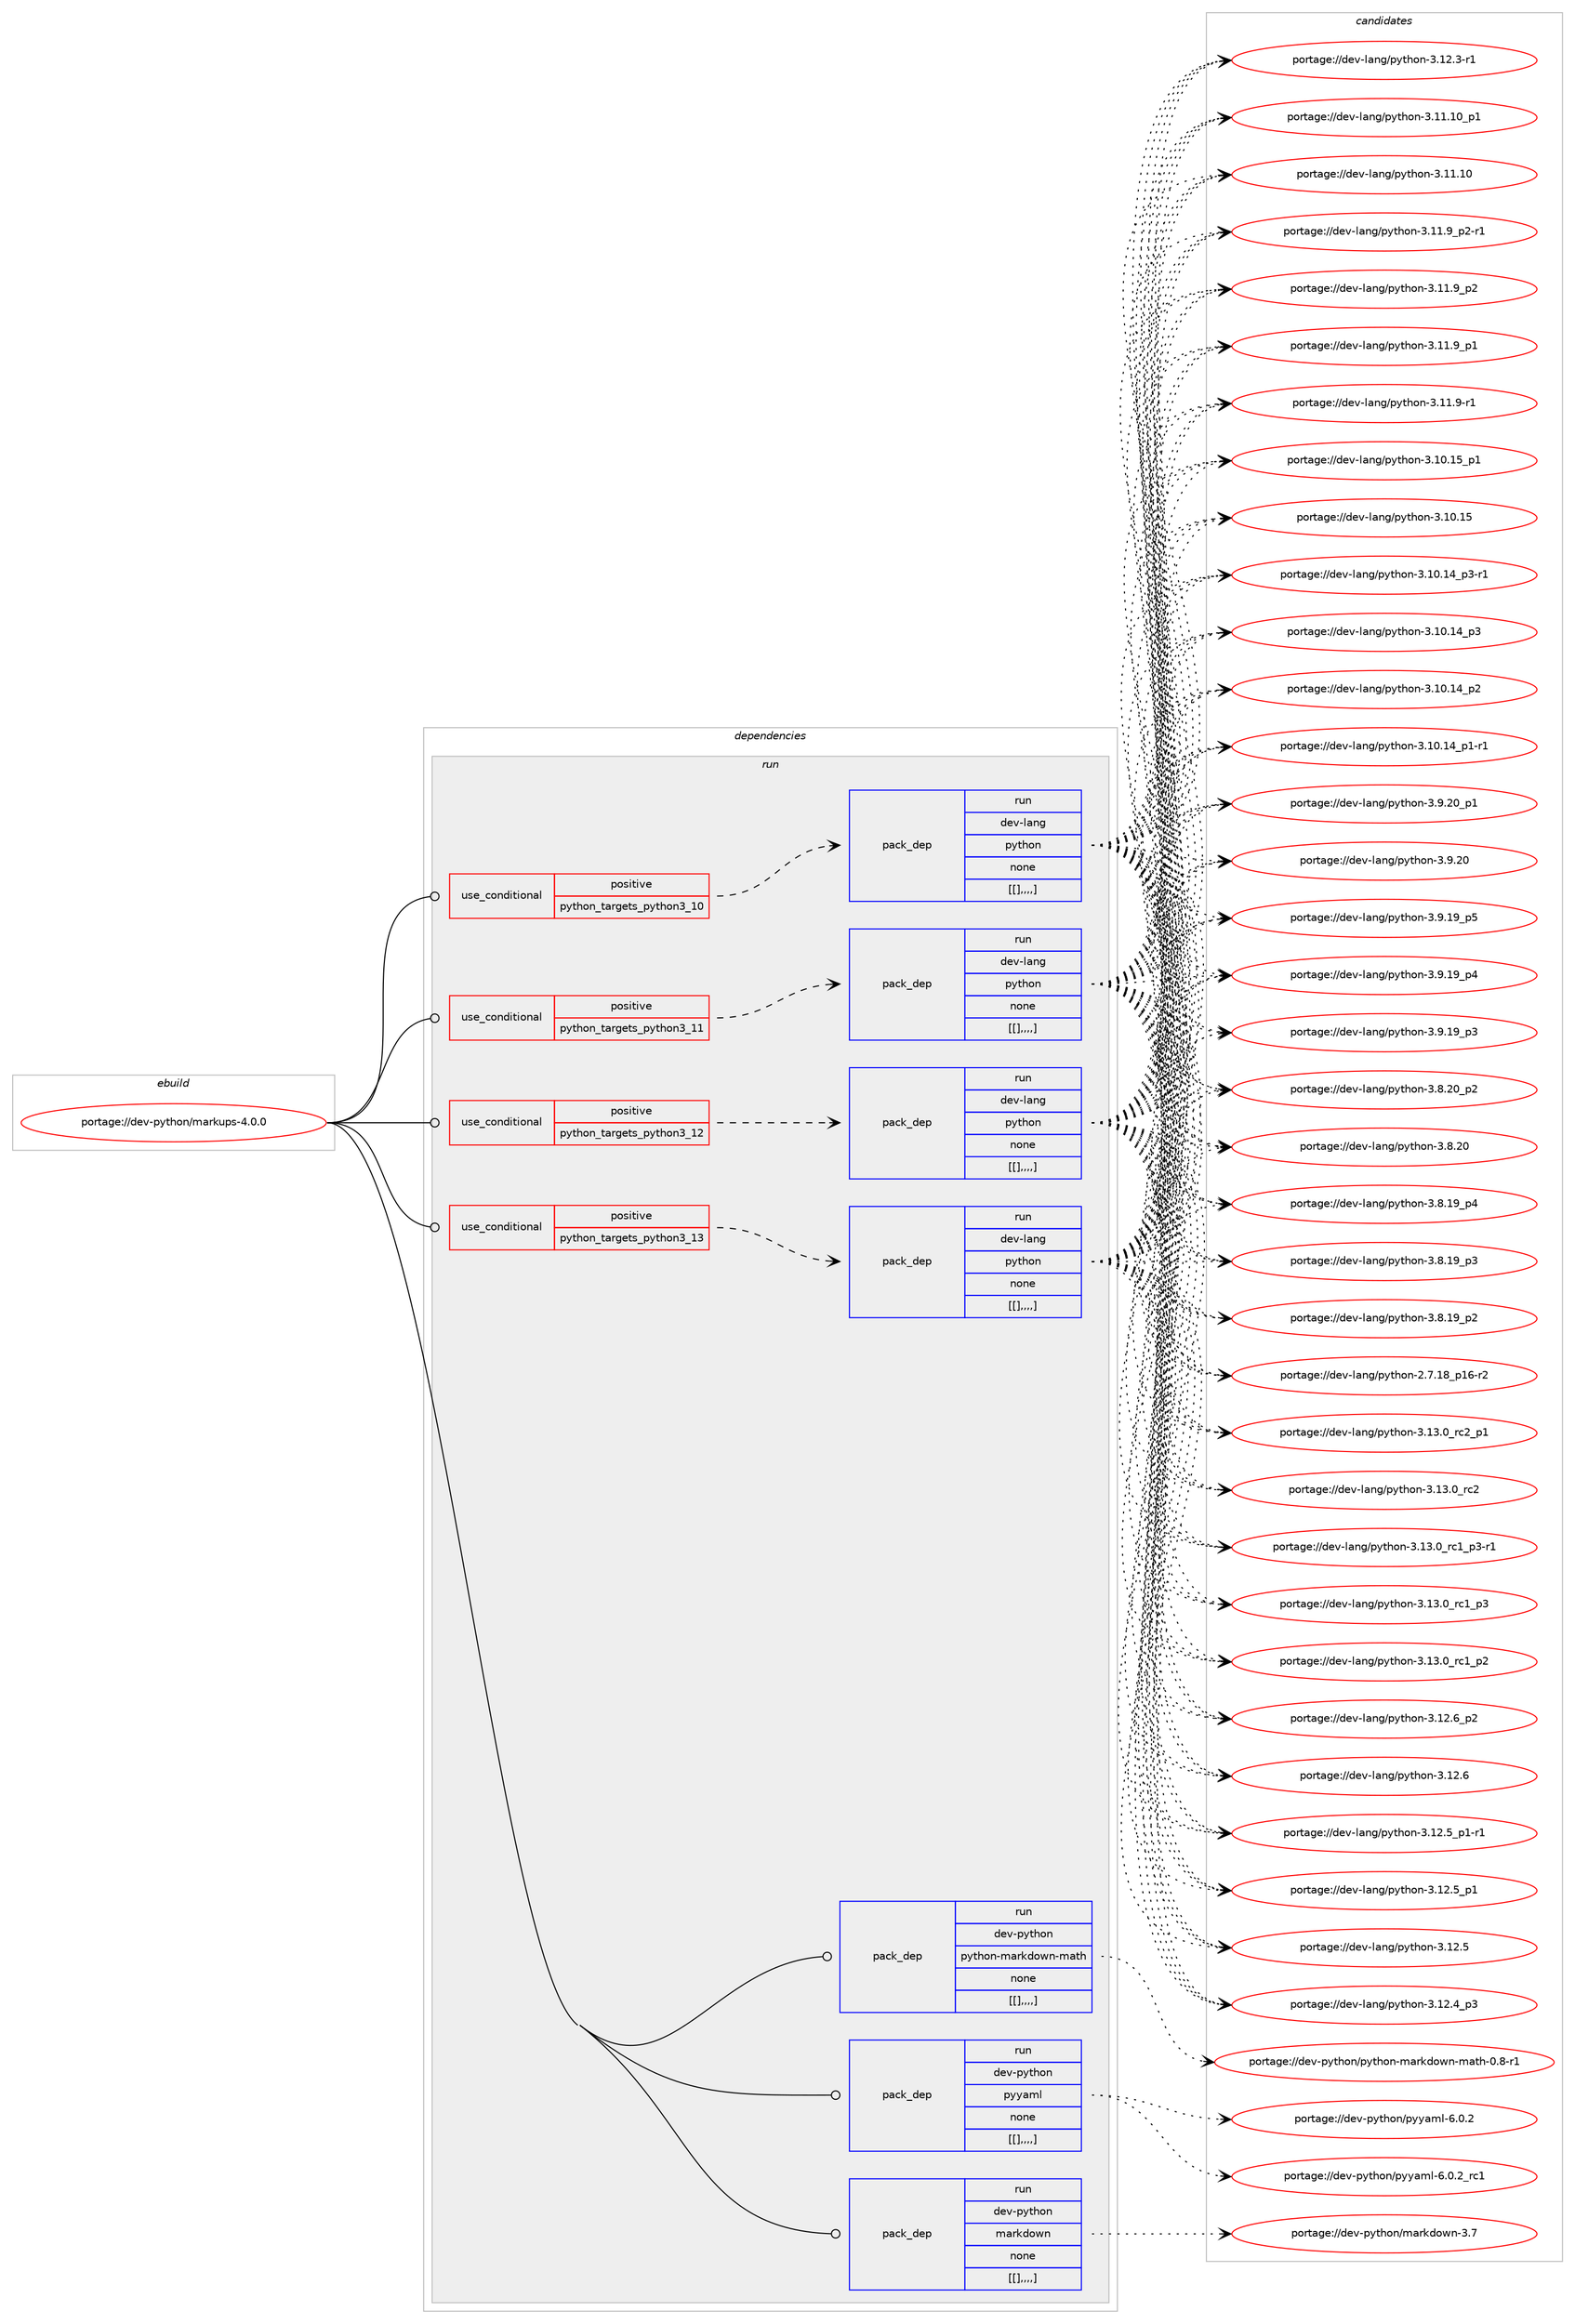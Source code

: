 digraph prolog {

# *************
# Graph options
# *************

newrank=true;
concentrate=true;
compound=true;
graph [rankdir=LR,fontname=Helvetica,fontsize=10,ranksep=1.5];#, ranksep=2.5, nodesep=0.2];
edge  [arrowhead=vee];
node  [fontname=Helvetica,fontsize=10];

# **********
# The ebuild
# **********

subgraph cluster_leftcol {
color=gray;
label=<<i>ebuild</i>>;
id [label="portage://dev-python/markups-4.0.0", color=red, width=4, href="../dev-python/markups-4.0.0.svg"];
}

# ****************
# The dependencies
# ****************

subgraph cluster_midcol {
color=gray;
label=<<i>dependencies</i>>;
subgraph cluster_compile {
fillcolor="#eeeeee";
style=filled;
label=<<i>compile</i>>;
}
subgraph cluster_compileandrun {
fillcolor="#eeeeee";
style=filled;
label=<<i>compile and run</i>>;
}
subgraph cluster_run {
fillcolor="#eeeeee";
style=filled;
label=<<i>run</i>>;
subgraph cond35803 {
dependency152590 [label=<<TABLE BORDER="0" CELLBORDER="1" CELLSPACING="0" CELLPADDING="4"><TR><TD ROWSPAN="3" CELLPADDING="10">use_conditional</TD></TR><TR><TD>positive</TD></TR><TR><TD>python_targets_python3_10</TD></TR></TABLE>>, shape=none, color=red];
subgraph pack115573 {
dependency152591 [label=<<TABLE BORDER="0" CELLBORDER="1" CELLSPACING="0" CELLPADDING="4" WIDTH="220"><TR><TD ROWSPAN="6" CELLPADDING="30">pack_dep</TD></TR><TR><TD WIDTH="110">run</TD></TR><TR><TD>dev-lang</TD></TR><TR><TD>python</TD></TR><TR><TD>none</TD></TR><TR><TD>[[],,,,]</TD></TR></TABLE>>, shape=none, color=blue];
}
dependency152590:e -> dependency152591:w [weight=20,style="dashed",arrowhead="vee"];
}
id:e -> dependency152590:w [weight=20,style="solid",arrowhead="odot"];
subgraph cond35804 {
dependency152592 [label=<<TABLE BORDER="0" CELLBORDER="1" CELLSPACING="0" CELLPADDING="4"><TR><TD ROWSPAN="3" CELLPADDING="10">use_conditional</TD></TR><TR><TD>positive</TD></TR><TR><TD>python_targets_python3_11</TD></TR></TABLE>>, shape=none, color=red];
subgraph pack115574 {
dependency152593 [label=<<TABLE BORDER="0" CELLBORDER="1" CELLSPACING="0" CELLPADDING="4" WIDTH="220"><TR><TD ROWSPAN="6" CELLPADDING="30">pack_dep</TD></TR><TR><TD WIDTH="110">run</TD></TR><TR><TD>dev-lang</TD></TR><TR><TD>python</TD></TR><TR><TD>none</TD></TR><TR><TD>[[],,,,]</TD></TR></TABLE>>, shape=none, color=blue];
}
dependency152592:e -> dependency152593:w [weight=20,style="dashed",arrowhead="vee"];
}
id:e -> dependency152592:w [weight=20,style="solid",arrowhead="odot"];
subgraph cond35805 {
dependency152594 [label=<<TABLE BORDER="0" CELLBORDER="1" CELLSPACING="0" CELLPADDING="4"><TR><TD ROWSPAN="3" CELLPADDING="10">use_conditional</TD></TR><TR><TD>positive</TD></TR><TR><TD>python_targets_python3_12</TD></TR></TABLE>>, shape=none, color=red];
subgraph pack115575 {
dependency152595 [label=<<TABLE BORDER="0" CELLBORDER="1" CELLSPACING="0" CELLPADDING="4" WIDTH="220"><TR><TD ROWSPAN="6" CELLPADDING="30">pack_dep</TD></TR><TR><TD WIDTH="110">run</TD></TR><TR><TD>dev-lang</TD></TR><TR><TD>python</TD></TR><TR><TD>none</TD></TR><TR><TD>[[],,,,]</TD></TR></TABLE>>, shape=none, color=blue];
}
dependency152594:e -> dependency152595:w [weight=20,style="dashed",arrowhead="vee"];
}
id:e -> dependency152594:w [weight=20,style="solid",arrowhead="odot"];
subgraph cond35806 {
dependency152596 [label=<<TABLE BORDER="0" CELLBORDER="1" CELLSPACING="0" CELLPADDING="4"><TR><TD ROWSPAN="3" CELLPADDING="10">use_conditional</TD></TR><TR><TD>positive</TD></TR><TR><TD>python_targets_python3_13</TD></TR></TABLE>>, shape=none, color=red];
subgraph pack115576 {
dependency152597 [label=<<TABLE BORDER="0" CELLBORDER="1" CELLSPACING="0" CELLPADDING="4" WIDTH="220"><TR><TD ROWSPAN="6" CELLPADDING="30">pack_dep</TD></TR><TR><TD WIDTH="110">run</TD></TR><TR><TD>dev-lang</TD></TR><TR><TD>python</TD></TR><TR><TD>none</TD></TR><TR><TD>[[],,,,]</TD></TR></TABLE>>, shape=none, color=blue];
}
dependency152596:e -> dependency152597:w [weight=20,style="dashed",arrowhead="vee"];
}
id:e -> dependency152596:w [weight=20,style="solid",arrowhead="odot"];
subgraph pack115577 {
dependency152598 [label=<<TABLE BORDER="0" CELLBORDER="1" CELLSPACING="0" CELLPADDING="4" WIDTH="220"><TR><TD ROWSPAN="6" CELLPADDING="30">pack_dep</TD></TR><TR><TD WIDTH="110">run</TD></TR><TR><TD>dev-python</TD></TR><TR><TD>markdown</TD></TR><TR><TD>none</TD></TR><TR><TD>[[],,,,]</TD></TR></TABLE>>, shape=none, color=blue];
}
id:e -> dependency152598:w [weight=20,style="solid",arrowhead="odot"];
subgraph pack115578 {
dependency152599 [label=<<TABLE BORDER="0" CELLBORDER="1" CELLSPACING="0" CELLPADDING="4" WIDTH="220"><TR><TD ROWSPAN="6" CELLPADDING="30">pack_dep</TD></TR><TR><TD WIDTH="110">run</TD></TR><TR><TD>dev-python</TD></TR><TR><TD>python-markdown-math</TD></TR><TR><TD>none</TD></TR><TR><TD>[[],,,,]</TD></TR></TABLE>>, shape=none, color=blue];
}
id:e -> dependency152599:w [weight=20,style="solid",arrowhead="odot"];
subgraph pack115579 {
dependency152600 [label=<<TABLE BORDER="0" CELLBORDER="1" CELLSPACING="0" CELLPADDING="4" WIDTH="220"><TR><TD ROWSPAN="6" CELLPADDING="30">pack_dep</TD></TR><TR><TD WIDTH="110">run</TD></TR><TR><TD>dev-python</TD></TR><TR><TD>pyyaml</TD></TR><TR><TD>none</TD></TR><TR><TD>[[],,,,]</TD></TR></TABLE>>, shape=none, color=blue];
}
id:e -> dependency152600:w [weight=20,style="solid",arrowhead="odot"];
}
}

# **************
# The candidates
# **************

subgraph cluster_choices {
rank=same;
color=gray;
label=<<i>candidates</i>>;

subgraph choice115573 {
color=black;
nodesep=1;
choice100101118451089711010347112121116104111110455146495146489511499509511249 [label="portage://dev-lang/python-3.13.0_rc2_p1", color=red, width=4,href="../dev-lang/python-3.13.0_rc2_p1.svg"];
choice10010111845108971101034711212111610411111045514649514648951149950 [label="portage://dev-lang/python-3.13.0_rc2", color=red, width=4,href="../dev-lang/python-3.13.0_rc2.svg"];
choice1001011184510897110103471121211161041111104551464951464895114994995112514511449 [label="portage://dev-lang/python-3.13.0_rc1_p3-r1", color=red, width=4,href="../dev-lang/python-3.13.0_rc1_p3-r1.svg"];
choice100101118451089711010347112121116104111110455146495146489511499499511251 [label="portage://dev-lang/python-3.13.0_rc1_p3", color=red, width=4,href="../dev-lang/python-3.13.0_rc1_p3.svg"];
choice100101118451089711010347112121116104111110455146495146489511499499511250 [label="portage://dev-lang/python-3.13.0_rc1_p2", color=red, width=4,href="../dev-lang/python-3.13.0_rc1_p2.svg"];
choice100101118451089711010347112121116104111110455146495046549511250 [label="portage://dev-lang/python-3.12.6_p2", color=red, width=4,href="../dev-lang/python-3.12.6_p2.svg"];
choice10010111845108971101034711212111610411111045514649504654 [label="portage://dev-lang/python-3.12.6", color=red, width=4,href="../dev-lang/python-3.12.6.svg"];
choice1001011184510897110103471121211161041111104551464950465395112494511449 [label="portage://dev-lang/python-3.12.5_p1-r1", color=red, width=4,href="../dev-lang/python-3.12.5_p1-r1.svg"];
choice100101118451089711010347112121116104111110455146495046539511249 [label="portage://dev-lang/python-3.12.5_p1", color=red, width=4,href="../dev-lang/python-3.12.5_p1.svg"];
choice10010111845108971101034711212111610411111045514649504653 [label="portage://dev-lang/python-3.12.5", color=red, width=4,href="../dev-lang/python-3.12.5.svg"];
choice100101118451089711010347112121116104111110455146495046529511251 [label="portage://dev-lang/python-3.12.4_p3", color=red, width=4,href="../dev-lang/python-3.12.4_p3.svg"];
choice100101118451089711010347112121116104111110455146495046514511449 [label="portage://dev-lang/python-3.12.3-r1", color=red, width=4,href="../dev-lang/python-3.12.3-r1.svg"];
choice10010111845108971101034711212111610411111045514649494649489511249 [label="portage://dev-lang/python-3.11.10_p1", color=red, width=4,href="../dev-lang/python-3.11.10_p1.svg"];
choice1001011184510897110103471121211161041111104551464949464948 [label="portage://dev-lang/python-3.11.10", color=red, width=4,href="../dev-lang/python-3.11.10.svg"];
choice1001011184510897110103471121211161041111104551464949465795112504511449 [label="portage://dev-lang/python-3.11.9_p2-r1", color=red, width=4,href="../dev-lang/python-3.11.9_p2-r1.svg"];
choice100101118451089711010347112121116104111110455146494946579511250 [label="portage://dev-lang/python-3.11.9_p2", color=red, width=4,href="../dev-lang/python-3.11.9_p2.svg"];
choice100101118451089711010347112121116104111110455146494946579511249 [label="portage://dev-lang/python-3.11.9_p1", color=red, width=4,href="../dev-lang/python-3.11.9_p1.svg"];
choice100101118451089711010347112121116104111110455146494946574511449 [label="portage://dev-lang/python-3.11.9-r1", color=red, width=4,href="../dev-lang/python-3.11.9-r1.svg"];
choice10010111845108971101034711212111610411111045514649484649539511249 [label="portage://dev-lang/python-3.10.15_p1", color=red, width=4,href="../dev-lang/python-3.10.15_p1.svg"];
choice1001011184510897110103471121211161041111104551464948464953 [label="portage://dev-lang/python-3.10.15", color=red, width=4,href="../dev-lang/python-3.10.15.svg"];
choice100101118451089711010347112121116104111110455146494846495295112514511449 [label="portage://dev-lang/python-3.10.14_p3-r1", color=red, width=4,href="../dev-lang/python-3.10.14_p3-r1.svg"];
choice10010111845108971101034711212111610411111045514649484649529511251 [label="portage://dev-lang/python-3.10.14_p3", color=red, width=4,href="../dev-lang/python-3.10.14_p3.svg"];
choice10010111845108971101034711212111610411111045514649484649529511250 [label="portage://dev-lang/python-3.10.14_p2", color=red, width=4,href="../dev-lang/python-3.10.14_p2.svg"];
choice100101118451089711010347112121116104111110455146494846495295112494511449 [label="portage://dev-lang/python-3.10.14_p1-r1", color=red, width=4,href="../dev-lang/python-3.10.14_p1-r1.svg"];
choice100101118451089711010347112121116104111110455146574650489511249 [label="portage://dev-lang/python-3.9.20_p1", color=red, width=4,href="../dev-lang/python-3.9.20_p1.svg"];
choice10010111845108971101034711212111610411111045514657465048 [label="portage://dev-lang/python-3.9.20", color=red, width=4,href="../dev-lang/python-3.9.20.svg"];
choice100101118451089711010347112121116104111110455146574649579511253 [label="portage://dev-lang/python-3.9.19_p5", color=red, width=4,href="../dev-lang/python-3.9.19_p5.svg"];
choice100101118451089711010347112121116104111110455146574649579511252 [label="portage://dev-lang/python-3.9.19_p4", color=red, width=4,href="../dev-lang/python-3.9.19_p4.svg"];
choice100101118451089711010347112121116104111110455146574649579511251 [label="portage://dev-lang/python-3.9.19_p3", color=red, width=4,href="../dev-lang/python-3.9.19_p3.svg"];
choice100101118451089711010347112121116104111110455146564650489511250 [label="portage://dev-lang/python-3.8.20_p2", color=red, width=4,href="../dev-lang/python-3.8.20_p2.svg"];
choice10010111845108971101034711212111610411111045514656465048 [label="portage://dev-lang/python-3.8.20", color=red, width=4,href="../dev-lang/python-3.8.20.svg"];
choice100101118451089711010347112121116104111110455146564649579511252 [label="portage://dev-lang/python-3.8.19_p4", color=red, width=4,href="../dev-lang/python-3.8.19_p4.svg"];
choice100101118451089711010347112121116104111110455146564649579511251 [label="portage://dev-lang/python-3.8.19_p3", color=red, width=4,href="../dev-lang/python-3.8.19_p3.svg"];
choice100101118451089711010347112121116104111110455146564649579511250 [label="portage://dev-lang/python-3.8.19_p2", color=red, width=4,href="../dev-lang/python-3.8.19_p2.svg"];
choice100101118451089711010347112121116104111110455046554649569511249544511450 [label="portage://dev-lang/python-2.7.18_p16-r2", color=red, width=4,href="../dev-lang/python-2.7.18_p16-r2.svg"];
dependency152591:e -> choice100101118451089711010347112121116104111110455146495146489511499509511249:w [style=dotted,weight="100"];
dependency152591:e -> choice10010111845108971101034711212111610411111045514649514648951149950:w [style=dotted,weight="100"];
dependency152591:e -> choice1001011184510897110103471121211161041111104551464951464895114994995112514511449:w [style=dotted,weight="100"];
dependency152591:e -> choice100101118451089711010347112121116104111110455146495146489511499499511251:w [style=dotted,weight="100"];
dependency152591:e -> choice100101118451089711010347112121116104111110455146495146489511499499511250:w [style=dotted,weight="100"];
dependency152591:e -> choice100101118451089711010347112121116104111110455146495046549511250:w [style=dotted,weight="100"];
dependency152591:e -> choice10010111845108971101034711212111610411111045514649504654:w [style=dotted,weight="100"];
dependency152591:e -> choice1001011184510897110103471121211161041111104551464950465395112494511449:w [style=dotted,weight="100"];
dependency152591:e -> choice100101118451089711010347112121116104111110455146495046539511249:w [style=dotted,weight="100"];
dependency152591:e -> choice10010111845108971101034711212111610411111045514649504653:w [style=dotted,weight="100"];
dependency152591:e -> choice100101118451089711010347112121116104111110455146495046529511251:w [style=dotted,weight="100"];
dependency152591:e -> choice100101118451089711010347112121116104111110455146495046514511449:w [style=dotted,weight="100"];
dependency152591:e -> choice10010111845108971101034711212111610411111045514649494649489511249:w [style=dotted,weight="100"];
dependency152591:e -> choice1001011184510897110103471121211161041111104551464949464948:w [style=dotted,weight="100"];
dependency152591:e -> choice1001011184510897110103471121211161041111104551464949465795112504511449:w [style=dotted,weight="100"];
dependency152591:e -> choice100101118451089711010347112121116104111110455146494946579511250:w [style=dotted,weight="100"];
dependency152591:e -> choice100101118451089711010347112121116104111110455146494946579511249:w [style=dotted,weight="100"];
dependency152591:e -> choice100101118451089711010347112121116104111110455146494946574511449:w [style=dotted,weight="100"];
dependency152591:e -> choice10010111845108971101034711212111610411111045514649484649539511249:w [style=dotted,weight="100"];
dependency152591:e -> choice1001011184510897110103471121211161041111104551464948464953:w [style=dotted,weight="100"];
dependency152591:e -> choice100101118451089711010347112121116104111110455146494846495295112514511449:w [style=dotted,weight="100"];
dependency152591:e -> choice10010111845108971101034711212111610411111045514649484649529511251:w [style=dotted,weight="100"];
dependency152591:e -> choice10010111845108971101034711212111610411111045514649484649529511250:w [style=dotted,weight="100"];
dependency152591:e -> choice100101118451089711010347112121116104111110455146494846495295112494511449:w [style=dotted,weight="100"];
dependency152591:e -> choice100101118451089711010347112121116104111110455146574650489511249:w [style=dotted,weight="100"];
dependency152591:e -> choice10010111845108971101034711212111610411111045514657465048:w [style=dotted,weight="100"];
dependency152591:e -> choice100101118451089711010347112121116104111110455146574649579511253:w [style=dotted,weight="100"];
dependency152591:e -> choice100101118451089711010347112121116104111110455146574649579511252:w [style=dotted,weight="100"];
dependency152591:e -> choice100101118451089711010347112121116104111110455146574649579511251:w [style=dotted,weight="100"];
dependency152591:e -> choice100101118451089711010347112121116104111110455146564650489511250:w [style=dotted,weight="100"];
dependency152591:e -> choice10010111845108971101034711212111610411111045514656465048:w [style=dotted,weight="100"];
dependency152591:e -> choice100101118451089711010347112121116104111110455146564649579511252:w [style=dotted,weight="100"];
dependency152591:e -> choice100101118451089711010347112121116104111110455146564649579511251:w [style=dotted,weight="100"];
dependency152591:e -> choice100101118451089711010347112121116104111110455146564649579511250:w [style=dotted,weight="100"];
dependency152591:e -> choice100101118451089711010347112121116104111110455046554649569511249544511450:w [style=dotted,weight="100"];
}
subgraph choice115574 {
color=black;
nodesep=1;
choice100101118451089711010347112121116104111110455146495146489511499509511249 [label="portage://dev-lang/python-3.13.0_rc2_p1", color=red, width=4,href="../dev-lang/python-3.13.0_rc2_p1.svg"];
choice10010111845108971101034711212111610411111045514649514648951149950 [label="portage://dev-lang/python-3.13.0_rc2", color=red, width=4,href="../dev-lang/python-3.13.0_rc2.svg"];
choice1001011184510897110103471121211161041111104551464951464895114994995112514511449 [label="portage://dev-lang/python-3.13.0_rc1_p3-r1", color=red, width=4,href="../dev-lang/python-3.13.0_rc1_p3-r1.svg"];
choice100101118451089711010347112121116104111110455146495146489511499499511251 [label="portage://dev-lang/python-3.13.0_rc1_p3", color=red, width=4,href="../dev-lang/python-3.13.0_rc1_p3.svg"];
choice100101118451089711010347112121116104111110455146495146489511499499511250 [label="portage://dev-lang/python-3.13.0_rc1_p2", color=red, width=4,href="../dev-lang/python-3.13.0_rc1_p2.svg"];
choice100101118451089711010347112121116104111110455146495046549511250 [label="portage://dev-lang/python-3.12.6_p2", color=red, width=4,href="../dev-lang/python-3.12.6_p2.svg"];
choice10010111845108971101034711212111610411111045514649504654 [label="portage://dev-lang/python-3.12.6", color=red, width=4,href="../dev-lang/python-3.12.6.svg"];
choice1001011184510897110103471121211161041111104551464950465395112494511449 [label="portage://dev-lang/python-3.12.5_p1-r1", color=red, width=4,href="../dev-lang/python-3.12.5_p1-r1.svg"];
choice100101118451089711010347112121116104111110455146495046539511249 [label="portage://dev-lang/python-3.12.5_p1", color=red, width=4,href="../dev-lang/python-3.12.5_p1.svg"];
choice10010111845108971101034711212111610411111045514649504653 [label="portage://dev-lang/python-3.12.5", color=red, width=4,href="../dev-lang/python-3.12.5.svg"];
choice100101118451089711010347112121116104111110455146495046529511251 [label="portage://dev-lang/python-3.12.4_p3", color=red, width=4,href="../dev-lang/python-3.12.4_p3.svg"];
choice100101118451089711010347112121116104111110455146495046514511449 [label="portage://dev-lang/python-3.12.3-r1", color=red, width=4,href="../dev-lang/python-3.12.3-r1.svg"];
choice10010111845108971101034711212111610411111045514649494649489511249 [label="portage://dev-lang/python-3.11.10_p1", color=red, width=4,href="../dev-lang/python-3.11.10_p1.svg"];
choice1001011184510897110103471121211161041111104551464949464948 [label="portage://dev-lang/python-3.11.10", color=red, width=4,href="../dev-lang/python-3.11.10.svg"];
choice1001011184510897110103471121211161041111104551464949465795112504511449 [label="portage://dev-lang/python-3.11.9_p2-r1", color=red, width=4,href="../dev-lang/python-3.11.9_p2-r1.svg"];
choice100101118451089711010347112121116104111110455146494946579511250 [label="portage://dev-lang/python-3.11.9_p2", color=red, width=4,href="../dev-lang/python-3.11.9_p2.svg"];
choice100101118451089711010347112121116104111110455146494946579511249 [label="portage://dev-lang/python-3.11.9_p1", color=red, width=4,href="../dev-lang/python-3.11.9_p1.svg"];
choice100101118451089711010347112121116104111110455146494946574511449 [label="portage://dev-lang/python-3.11.9-r1", color=red, width=4,href="../dev-lang/python-3.11.9-r1.svg"];
choice10010111845108971101034711212111610411111045514649484649539511249 [label="portage://dev-lang/python-3.10.15_p1", color=red, width=4,href="../dev-lang/python-3.10.15_p1.svg"];
choice1001011184510897110103471121211161041111104551464948464953 [label="portage://dev-lang/python-3.10.15", color=red, width=4,href="../dev-lang/python-3.10.15.svg"];
choice100101118451089711010347112121116104111110455146494846495295112514511449 [label="portage://dev-lang/python-3.10.14_p3-r1", color=red, width=4,href="../dev-lang/python-3.10.14_p3-r1.svg"];
choice10010111845108971101034711212111610411111045514649484649529511251 [label="portage://dev-lang/python-3.10.14_p3", color=red, width=4,href="../dev-lang/python-3.10.14_p3.svg"];
choice10010111845108971101034711212111610411111045514649484649529511250 [label="portage://dev-lang/python-3.10.14_p2", color=red, width=4,href="../dev-lang/python-3.10.14_p2.svg"];
choice100101118451089711010347112121116104111110455146494846495295112494511449 [label="portage://dev-lang/python-3.10.14_p1-r1", color=red, width=4,href="../dev-lang/python-3.10.14_p1-r1.svg"];
choice100101118451089711010347112121116104111110455146574650489511249 [label="portage://dev-lang/python-3.9.20_p1", color=red, width=4,href="../dev-lang/python-3.9.20_p1.svg"];
choice10010111845108971101034711212111610411111045514657465048 [label="portage://dev-lang/python-3.9.20", color=red, width=4,href="../dev-lang/python-3.9.20.svg"];
choice100101118451089711010347112121116104111110455146574649579511253 [label="portage://dev-lang/python-3.9.19_p5", color=red, width=4,href="../dev-lang/python-3.9.19_p5.svg"];
choice100101118451089711010347112121116104111110455146574649579511252 [label="portage://dev-lang/python-3.9.19_p4", color=red, width=4,href="../dev-lang/python-3.9.19_p4.svg"];
choice100101118451089711010347112121116104111110455146574649579511251 [label="portage://dev-lang/python-3.9.19_p3", color=red, width=4,href="../dev-lang/python-3.9.19_p3.svg"];
choice100101118451089711010347112121116104111110455146564650489511250 [label="portage://dev-lang/python-3.8.20_p2", color=red, width=4,href="../dev-lang/python-3.8.20_p2.svg"];
choice10010111845108971101034711212111610411111045514656465048 [label="portage://dev-lang/python-3.8.20", color=red, width=4,href="../dev-lang/python-3.8.20.svg"];
choice100101118451089711010347112121116104111110455146564649579511252 [label="portage://dev-lang/python-3.8.19_p4", color=red, width=4,href="../dev-lang/python-3.8.19_p4.svg"];
choice100101118451089711010347112121116104111110455146564649579511251 [label="portage://dev-lang/python-3.8.19_p3", color=red, width=4,href="../dev-lang/python-3.8.19_p3.svg"];
choice100101118451089711010347112121116104111110455146564649579511250 [label="portage://dev-lang/python-3.8.19_p2", color=red, width=4,href="../dev-lang/python-3.8.19_p2.svg"];
choice100101118451089711010347112121116104111110455046554649569511249544511450 [label="portage://dev-lang/python-2.7.18_p16-r2", color=red, width=4,href="../dev-lang/python-2.7.18_p16-r2.svg"];
dependency152593:e -> choice100101118451089711010347112121116104111110455146495146489511499509511249:w [style=dotted,weight="100"];
dependency152593:e -> choice10010111845108971101034711212111610411111045514649514648951149950:w [style=dotted,weight="100"];
dependency152593:e -> choice1001011184510897110103471121211161041111104551464951464895114994995112514511449:w [style=dotted,weight="100"];
dependency152593:e -> choice100101118451089711010347112121116104111110455146495146489511499499511251:w [style=dotted,weight="100"];
dependency152593:e -> choice100101118451089711010347112121116104111110455146495146489511499499511250:w [style=dotted,weight="100"];
dependency152593:e -> choice100101118451089711010347112121116104111110455146495046549511250:w [style=dotted,weight="100"];
dependency152593:e -> choice10010111845108971101034711212111610411111045514649504654:w [style=dotted,weight="100"];
dependency152593:e -> choice1001011184510897110103471121211161041111104551464950465395112494511449:w [style=dotted,weight="100"];
dependency152593:e -> choice100101118451089711010347112121116104111110455146495046539511249:w [style=dotted,weight="100"];
dependency152593:e -> choice10010111845108971101034711212111610411111045514649504653:w [style=dotted,weight="100"];
dependency152593:e -> choice100101118451089711010347112121116104111110455146495046529511251:w [style=dotted,weight="100"];
dependency152593:e -> choice100101118451089711010347112121116104111110455146495046514511449:w [style=dotted,weight="100"];
dependency152593:e -> choice10010111845108971101034711212111610411111045514649494649489511249:w [style=dotted,weight="100"];
dependency152593:e -> choice1001011184510897110103471121211161041111104551464949464948:w [style=dotted,weight="100"];
dependency152593:e -> choice1001011184510897110103471121211161041111104551464949465795112504511449:w [style=dotted,weight="100"];
dependency152593:e -> choice100101118451089711010347112121116104111110455146494946579511250:w [style=dotted,weight="100"];
dependency152593:e -> choice100101118451089711010347112121116104111110455146494946579511249:w [style=dotted,weight="100"];
dependency152593:e -> choice100101118451089711010347112121116104111110455146494946574511449:w [style=dotted,weight="100"];
dependency152593:e -> choice10010111845108971101034711212111610411111045514649484649539511249:w [style=dotted,weight="100"];
dependency152593:e -> choice1001011184510897110103471121211161041111104551464948464953:w [style=dotted,weight="100"];
dependency152593:e -> choice100101118451089711010347112121116104111110455146494846495295112514511449:w [style=dotted,weight="100"];
dependency152593:e -> choice10010111845108971101034711212111610411111045514649484649529511251:w [style=dotted,weight="100"];
dependency152593:e -> choice10010111845108971101034711212111610411111045514649484649529511250:w [style=dotted,weight="100"];
dependency152593:e -> choice100101118451089711010347112121116104111110455146494846495295112494511449:w [style=dotted,weight="100"];
dependency152593:e -> choice100101118451089711010347112121116104111110455146574650489511249:w [style=dotted,weight="100"];
dependency152593:e -> choice10010111845108971101034711212111610411111045514657465048:w [style=dotted,weight="100"];
dependency152593:e -> choice100101118451089711010347112121116104111110455146574649579511253:w [style=dotted,weight="100"];
dependency152593:e -> choice100101118451089711010347112121116104111110455146574649579511252:w [style=dotted,weight="100"];
dependency152593:e -> choice100101118451089711010347112121116104111110455146574649579511251:w [style=dotted,weight="100"];
dependency152593:e -> choice100101118451089711010347112121116104111110455146564650489511250:w [style=dotted,weight="100"];
dependency152593:e -> choice10010111845108971101034711212111610411111045514656465048:w [style=dotted,weight="100"];
dependency152593:e -> choice100101118451089711010347112121116104111110455146564649579511252:w [style=dotted,weight="100"];
dependency152593:e -> choice100101118451089711010347112121116104111110455146564649579511251:w [style=dotted,weight="100"];
dependency152593:e -> choice100101118451089711010347112121116104111110455146564649579511250:w [style=dotted,weight="100"];
dependency152593:e -> choice100101118451089711010347112121116104111110455046554649569511249544511450:w [style=dotted,weight="100"];
}
subgraph choice115575 {
color=black;
nodesep=1;
choice100101118451089711010347112121116104111110455146495146489511499509511249 [label="portage://dev-lang/python-3.13.0_rc2_p1", color=red, width=4,href="../dev-lang/python-3.13.0_rc2_p1.svg"];
choice10010111845108971101034711212111610411111045514649514648951149950 [label="portage://dev-lang/python-3.13.0_rc2", color=red, width=4,href="../dev-lang/python-3.13.0_rc2.svg"];
choice1001011184510897110103471121211161041111104551464951464895114994995112514511449 [label="portage://dev-lang/python-3.13.0_rc1_p3-r1", color=red, width=4,href="../dev-lang/python-3.13.0_rc1_p3-r1.svg"];
choice100101118451089711010347112121116104111110455146495146489511499499511251 [label="portage://dev-lang/python-3.13.0_rc1_p3", color=red, width=4,href="../dev-lang/python-3.13.0_rc1_p3.svg"];
choice100101118451089711010347112121116104111110455146495146489511499499511250 [label="portage://dev-lang/python-3.13.0_rc1_p2", color=red, width=4,href="../dev-lang/python-3.13.0_rc1_p2.svg"];
choice100101118451089711010347112121116104111110455146495046549511250 [label="portage://dev-lang/python-3.12.6_p2", color=red, width=4,href="../dev-lang/python-3.12.6_p2.svg"];
choice10010111845108971101034711212111610411111045514649504654 [label="portage://dev-lang/python-3.12.6", color=red, width=4,href="../dev-lang/python-3.12.6.svg"];
choice1001011184510897110103471121211161041111104551464950465395112494511449 [label="portage://dev-lang/python-3.12.5_p1-r1", color=red, width=4,href="../dev-lang/python-3.12.5_p1-r1.svg"];
choice100101118451089711010347112121116104111110455146495046539511249 [label="portage://dev-lang/python-3.12.5_p1", color=red, width=4,href="../dev-lang/python-3.12.5_p1.svg"];
choice10010111845108971101034711212111610411111045514649504653 [label="portage://dev-lang/python-3.12.5", color=red, width=4,href="../dev-lang/python-3.12.5.svg"];
choice100101118451089711010347112121116104111110455146495046529511251 [label="portage://dev-lang/python-3.12.4_p3", color=red, width=4,href="../dev-lang/python-3.12.4_p3.svg"];
choice100101118451089711010347112121116104111110455146495046514511449 [label="portage://dev-lang/python-3.12.3-r1", color=red, width=4,href="../dev-lang/python-3.12.3-r1.svg"];
choice10010111845108971101034711212111610411111045514649494649489511249 [label="portage://dev-lang/python-3.11.10_p1", color=red, width=4,href="../dev-lang/python-3.11.10_p1.svg"];
choice1001011184510897110103471121211161041111104551464949464948 [label="portage://dev-lang/python-3.11.10", color=red, width=4,href="../dev-lang/python-3.11.10.svg"];
choice1001011184510897110103471121211161041111104551464949465795112504511449 [label="portage://dev-lang/python-3.11.9_p2-r1", color=red, width=4,href="../dev-lang/python-3.11.9_p2-r1.svg"];
choice100101118451089711010347112121116104111110455146494946579511250 [label="portage://dev-lang/python-3.11.9_p2", color=red, width=4,href="../dev-lang/python-3.11.9_p2.svg"];
choice100101118451089711010347112121116104111110455146494946579511249 [label="portage://dev-lang/python-3.11.9_p1", color=red, width=4,href="../dev-lang/python-3.11.9_p1.svg"];
choice100101118451089711010347112121116104111110455146494946574511449 [label="portage://dev-lang/python-3.11.9-r1", color=red, width=4,href="../dev-lang/python-3.11.9-r1.svg"];
choice10010111845108971101034711212111610411111045514649484649539511249 [label="portage://dev-lang/python-3.10.15_p1", color=red, width=4,href="../dev-lang/python-3.10.15_p1.svg"];
choice1001011184510897110103471121211161041111104551464948464953 [label="portage://dev-lang/python-3.10.15", color=red, width=4,href="../dev-lang/python-3.10.15.svg"];
choice100101118451089711010347112121116104111110455146494846495295112514511449 [label="portage://dev-lang/python-3.10.14_p3-r1", color=red, width=4,href="../dev-lang/python-3.10.14_p3-r1.svg"];
choice10010111845108971101034711212111610411111045514649484649529511251 [label="portage://dev-lang/python-3.10.14_p3", color=red, width=4,href="../dev-lang/python-3.10.14_p3.svg"];
choice10010111845108971101034711212111610411111045514649484649529511250 [label="portage://dev-lang/python-3.10.14_p2", color=red, width=4,href="../dev-lang/python-3.10.14_p2.svg"];
choice100101118451089711010347112121116104111110455146494846495295112494511449 [label="portage://dev-lang/python-3.10.14_p1-r1", color=red, width=4,href="../dev-lang/python-3.10.14_p1-r1.svg"];
choice100101118451089711010347112121116104111110455146574650489511249 [label="portage://dev-lang/python-3.9.20_p1", color=red, width=4,href="../dev-lang/python-3.9.20_p1.svg"];
choice10010111845108971101034711212111610411111045514657465048 [label="portage://dev-lang/python-3.9.20", color=red, width=4,href="../dev-lang/python-3.9.20.svg"];
choice100101118451089711010347112121116104111110455146574649579511253 [label="portage://dev-lang/python-3.9.19_p5", color=red, width=4,href="../dev-lang/python-3.9.19_p5.svg"];
choice100101118451089711010347112121116104111110455146574649579511252 [label="portage://dev-lang/python-3.9.19_p4", color=red, width=4,href="../dev-lang/python-3.9.19_p4.svg"];
choice100101118451089711010347112121116104111110455146574649579511251 [label="portage://dev-lang/python-3.9.19_p3", color=red, width=4,href="../dev-lang/python-3.9.19_p3.svg"];
choice100101118451089711010347112121116104111110455146564650489511250 [label="portage://dev-lang/python-3.8.20_p2", color=red, width=4,href="../dev-lang/python-3.8.20_p2.svg"];
choice10010111845108971101034711212111610411111045514656465048 [label="portage://dev-lang/python-3.8.20", color=red, width=4,href="../dev-lang/python-3.8.20.svg"];
choice100101118451089711010347112121116104111110455146564649579511252 [label="portage://dev-lang/python-3.8.19_p4", color=red, width=4,href="../dev-lang/python-3.8.19_p4.svg"];
choice100101118451089711010347112121116104111110455146564649579511251 [label="portage://dev-lang/python-3.8.19_p3", color=red, width=4,href="../dev-lang/python-3.8.19_p3.svg"];
choice100101118451089711010347112121116104111110455146564649579511250 [label="portage://dev-lang/python-3.8.19_p2", color=red, width=4,href="../dev-lang/python-3.8.19_p2.svg"];
choice100101118451089711010347112121116104111110455046554649569511249544511450 [label="portage://dev-lang/python-2.7.18_p16-r2", color=red, width=4,href="../dev-lang/python-2.7.18_p16-r2.svg"];
dependency152595:e -> choice100101118451089711010347112121116104111110455146495146489511499509511249:w [style=dotted,weight="100"];
dependency152595:e -> choice10010111845108971101034711212111610411111045514649514648951149950:w [style=dotted,weight="100"];
dependency152595:e -> choice1001011184510897110103471121211161041111104551464951464895114994995112514511449:w [style=dotted,weight="100"];
dependency152595:e -> choice100101118451089711010347112121116104111110455146495146489511499499511251:w [style=dotted,weight="100"];
dependency152595:e -> choice100101118451089711010347112121116104111110455146495146489511499499511250:w [style=dotted,weight="100"];
dependency152595:e -> choice100101118451089711010347112121116104111110455146495046549511250:w [style=dotted,weight="100"];
dependency152595:e -> choice10010111845108971101034711212111610411111045514649504654:w [style=dotted,weight="100"];
dependency152595:e -> choice1001011184510897110103471121211161041111104551464950465395112494511449:w [style=dotted,weight="100"];
dependency152595:e -> choice100101118451089711010347112121116104111110455146495046539511249:w [style=dotted,weight="100"];
dependency152595:e -> choice10010111845108971101034711212111610411111045514649504653:w [style=dotted,weight="100"];
dependency152595:e -> choice100101118451089711010347112121116104111110455146495046529511251:w [style=dotted,weight="100"];
dependency152595:e -> choice100101118451089711010347112121116104111110455146495046514511449:w [style=dotted,weight="100"];
dependency152595:e -> choice10010111845108971101034711212111610411111045514649494649489511249:w [style=dotted,weight="100"];
dependency152595:e -> choice1001011184510897110103471121211161041111104551464949464948:w [style=dotted,weight="100"];
dependency152595:e -> choice1001011184510897110103471121211161041111104551464949465795112504511449:w [style=dotted,weight="100"];
dependency152595:e -> choice100101118451089711010347112121116104111110455146494946579511250:w [style=dotted,weight="100"];
dependency152595:e -> choice100101118451089711010347112121116104111110455146494946579511249:w [style=dotted,weight="100"];
dependency152595:e -> choice100101118451089711010347112121116104111110455146494946574511449:w [style=dotted,weight="100"];
dependency152595:e -> choice10010111845108971101034711212111610411111045514649484649539511249:w [style=dotted,weight="100"];
dependency152595:e -> choice1001011184510897110103471121211161041111104551464948464953:w [style=dotted,weight="100"];
dependency152595:e -> choice100101118451089711010347112121116104111110455146494846495295112514511449:w [style=dotted,weight="100"];
dependency152595:e -> choice10010111845108971101034711212111610411111045514649484649529511251:w [style=dotted,weight="100"];
dependency152595:e -> choice10010111845108971101034711212111610411111045514649484649529511250:w [style=dotted,weight="100"];
dependency152595:e -> choice100101118451089711010347112121116104111110455146494846495295112494511449:w [style=dotted,weight="100"];
dependency152595:e -> choice100101118451089711010347112121116104111110455146574650489511249:w [style=dotted,weight="100"];
dependency152595:e -> choice10010111845108971101034711212111610411111045514657465048:w [style=dotted,weight="100"];
dependency152595:e -> choice100101118451089711010347112121116104111110455146574649579511253:w [style=dotted,weight="100"];
dependency152595:e -> choice100101118451089711010347112121116104111110455146574649579511252:w [style=dotted,weight="100"];
dependency152595:e -> choice100101118451089711010347112121116104111110455146574649579511251:w [style=dotted,weight="100"];
dependency152595:e -> choice100101118451089711010347112121116104111110455146564650489511250:w [style=dotted,weight="100"];
dependency152595:e -> choice10010111845108971101034711212111610411111045514656465048:w [style=dotted,weight="100"];
dependency152595:e -> choice100101118451089711010347112121116104111110455146564649579511252:w [style=dotted,weight="100"];
dependency152595:e -> choice100101118451089711010347112121116104111110455146564649579511251:w [style=dotted,weight="100"];
dependency152595:e -> choice100101118451089711010347112121116104111110455146564649579511250:w [style=dotted,weight="100"];
dependency152595:e -> choice100101118451089711010347112121116104111110455046554649569511249544511450:w [style=dotted,weight="100"];
}
subgraph choice115576 {
color=black;
nodesep=1;
choice100101118451089711010347112121116104111110455146495146489511499509511249 [label="portage://dev-lang/python-3.13.0_rc2_p1", color=red, width=4,href="../dev-lang/python-3.13.0_rc2_p1.svg"];
choice10010111845108971101034711212111610411111045514649514648951149950 [label="portage://dev-lang/python-3.13.0_rc2", color=red, width=4,href="../dev-lang/python-3.13.0_rc2.svg"];
choice1001011184510897110103471121211161041111104551464951464895114994995112514511449 [label="portage://dev-lang/python-3.13.0_rc1_p3-r1", color=red, width=4,href="../dev-lang/python-3.13.0_rc1_p3-r1.svg"];
choice100101118451089711010347112121116104111110455146495146489511499499511251 [label="portage://dev-lang/python-3.13.0_rc1_p3", color=red, width=4,href="../dev-lang/python-3.13.0_rc1_p3.svg"];
choice100101118451089711010347112121116104111110455146495146489511499499511250 [label="portage://dev-lang/python-3.13.0_rc1_p2", color=red, width=4,href="../dev-lang/python-3.13.0_rc1_p2.svg"];
choice100101118451089711010347112121116104111110455146495046549511250 [label="portage://dev-lang/python-3.12.6_p2", color=red, width=4,href="../dev-lang/python-3.12.6_p2.svg"];
choice10010111845108971101034711212111610411111045514649504654 [label="portage://dev-lang/python-3.12.6", color=red, width=4,href="../dev-lang/python-3.12.6.svg"];
choice1001011184510897110103471121211161041111104551464950465395112494511449 [label="portage://dev-lang/python-3.12.5_p1-r1", color=red, width=4,href="../dev-lang/python-3.12.5_p1-r1.svg"];
choice100101118451089711010347112121116104111110455146495046539511249 [label="portage://dev-lang/python-3.12.5_p1", color=red, width=4,href="../dev-lang/python-3.12.5_p1.svg"];
choice10010111845108971101034711212111610411111045514649504653 [label="portage://dev-lang/python-3.12.5", color=red, width=4,href="../dev-lang/python-3.12.5.svg"];
choice100101118451089711010347112121116104111110455146495046529511251 [label="portage://dev-lang/python-3.12.4_p3", color=red, width=4,href="../dev-lang/python-3.12.4_p3.svg"];
choice100101118451089711010347112121116104111110455146495046514511449 [label="portage://dev-lang/python-3.12.3-r1", color=red, width=4,href="../dev-lang/python-3.12.3-r1.svg"];
choice10010111845108971101034711212111610411111045514649494649489511249 [label="portage://dev-lang/python-3.11.10_p1", color=red, width=4,href="../dev-lang/python-3.11.10_p1.svg"];
choice1001011184510897110103471121211161041111104551464949464948 [label="portage://dev-lang/python-3.11.10", color=red, width=4,href="../dev-lang/python-3.11.10.svg"];
choice1001011184510897110103471121211161041111104551464949465795112504511449 [label="portage://dev-lang/python-3.11.9_p2-r1", color=red, width=4,href="../dev-lang/python-3.11.9_p2-r1.svg"];
choice100101118451089711010347112121116104111110455146494946579511250 [label="portage://dev-lang/python-3.11.9_p2", color=red, width=4,href="../dev-lang/python-3.11.9_p2.svg"];
choice100101118451089711010347112121116104111110455146494946579511249 [label="portage://dev-lang/python-3.11.9_p1", color=red, width=4,href="../dev-lang/python-3.11.9_p1.svg"];
choice100101118451089711010347112121116104111110455146494946574511449 [label="portage://dev-lang/python-3.11.9-r1", color=red, width=4,href="../dev-lang/python-3.11.9-r1.svg"];
choice10010111845108971101034711212111610411111045514649484649539511249 [label="portage://dev-lang/python-3.10.15_p1", color=red, width=4,href="../dev-lang/python-3.10.15_p1.svg"];
choice1001011184510897110103471121211161041111104551464948464953 [label="portage://dev-lang/python-3.10.15", color=red, width=4,href="../dev-lang/python-3.10.15.svg"];
choice100101118451089711010347112121116104111110455146494846495295112514511449 [label="portage://dev-lang/python-3.10.14_p3-r1", color=red, width=4,href="../dev-lang/python-3.10.14_p3-r1.svg"];
choice10010111845108971101034711212111610411111045514649484649529511251 [label="portage://dev-lang/python-3.10.14_p3", color=red, width=4,href="../dev-lang/python-3.10.14_p3.svg"];
choice10010111845108971101034711212111610411111045514649484649529511250 [label="portage://dev-lang/python-3.10.14_p2", color=red, width=4,href="../dev-lang/python-3.10.14_p2.svg"];
choice100101118451089711010347112121116104111110455146494846495295112494511449 [label="portage://dev-lang/python-3.10.14_p1-r1", color=red, width=4,href="../dev-lang/python-3.10.14_p1-r1.svg"];
choice100101118451089711010347112121116104111110455146574650489511249 [label="portage://dev-lang/python-3.9.20_p1", color=red, width=4,href="../dev-lang/python-3.9.20_p1.svg"];
choice10010111845108971101034711212111610411111045514657465048 [label="portage://dev-lang/python-3.9.20", color=red, width=4,href="../dev-lang/python-3.9.20.svg"];
choice100101118451089711010347112121116104111110455146574649579511253 [label="portage://dev-lang/python-3.9.19_p5", color=red, width=4,href="../dev-lang/python-3.9.19_p5.svg"];
choice100101118451089711010347112121116104111110455146574649579511252 [label="portage://dev-lang/python-3.9.19_p4", color=red, width=4,href="../dev-lang/python-3.9.19_p4.svg"];
choice100101118451089711010347112121116104111110455146574649579511251 [label="portage://dev-lang/python-3.9.19_p3", color=red, width=4,href="../dev-lang/python-3.9.19_p3.svg"];
choice100101118451089711010347112121116104111110455146564650489511250 [label="portage://dev-lang/python-3.8.20_p2", color=red, width=4,href="../dev-lang/python-3.8.20_p2.svg"];
choice10010111845108971101034711212111610411111045514656465048 [label="portage://dev-lang/python-3.8.20", color=red, width=4,href="../dev-lang/python-3.8.20.svg"];
choice100101118451089711010347112121116104111110455146564649579511252 [label="portage://dev-lang/python-3.8.19_p4", color=red, width=4,href="../dev-lang/python-3.8.19_p4.svg"];
choice100101118451089711010347112121116104111110455146564649579511251 [label="portage://dev-lang/python-3.8.19_p3", color=red, width=4,href="../dev-lang/python-3.8.19_p3.svg"];
choice100101118451089711010347112121116104111110455146564649579511250 [label="portage://dev-lang/python-3.8.19_p2", color=red, width=4,href="../dev-lang/python-3.8.19_p2.svg"];
choice100101118451089711010347112121116104111110455046554649569511249544511450 [label="portage://dev-lang/python-2.7.18_p16-r2", color=red, width=4,href="../dev-lang/python-2.7.18_p16-r2.svg"];
dependency152597:e -> choice100101118451089711010347112121116104111110455146495146489511499509511249:w [style=dotted,weight="100"];
dependency152597:e -> choice10010111845108971101034711212111610411111045514649514648951149950:w [style=dotted,weight="100"];
dependency152597:e -> choice1001011184510897110103471121211161041111104551464951464895114994995112514511449:w [style=dotted,weight="100"];
dependency152597:e -> choice100101118451089711010347112121116104111110455146495146489511499499511251:w [style=dotted,weight="100"];
dependency152597:e -> choice100101118451089711010347112121116104111110455146495146489511499499511250:w [style=dotted,weight="100"];
dependency152597:e -> choice100101118451089711010347112121116104111110455146495046549511250:w [style=dotted,weight="100"];
dependency152597:e -> choice10010111845108971101034711212111610411111045514649504654:w [style=dotted,weight="100"];
dependency152597:e -> choice1001011184510897110103471121211161041111104551464950465395112494511449:w [style=dotted,weight="100"];
dependency152597:e -> choice100101118451089711010347112121116104111110455146495046539511249:w [style=dotted,weight="100"];
dependency152597:e -> choice10010111845108971101034711212111610411111045514649504653:w [style=dotted,weight="100"];
dependency152597:e -> choice100101118451089711010347112121116104111110455146495046529511251:w [style=dotted,weight="100"];
dependency152597:e -> choice100101118451089711010347112121116104111110455146495046514511449:w [style=dotted,weight="100"];
dependency152597:e -> choice10010111845108971101034711212111610411111045514649494649489511249:w [style=dotted,weight="100"];
dependency152597:e -> choice1001011184510897110103471121211161041111104551464949464948:w [style=dotted,weight="100"];
dependency152597:e -> choice1001011184510897110103471121211161041111104551464949465795112504511449:w [style=dotted,weight="100"];
dependency152597:e -> choice100101118451089711010347112121116104111110455146494946579511250:w [style=dotted,weight="100"];
dependency152597:e -> choice100101118451089711010347112121116104111110455146494946579511249:w [style=dotted,weight="100"];
dependency152597:e -> choice100101118451089711010347112121116104111110455146494946574511449:w [style=dotted,weight="100"];
dependency152597:e -> choice10010111845108971101034711212111610411111045514649484649539511249:w [style=dotted,weight="100"];
dependency152597:e -> choice1001011184510897110103471121211161041111104551464948464953:w [style=dotted,weight="100"];
dependency152597:e -> choice100101118451089711010347112121116104111110455146494846495295112514511449:w [style=dotted,weight="100"];
dependency152597:e -> choice10010111845108971101034711212111610411111045514649484649529511251:w [style=dotted,weight="100"];
dependency152597:e -> choice10010111845108971101034711212111610411111045514649484649529511250:w [style=dotted,weight="100"];
dependency152597:e -> choice100101118451089711010347112121116104111110455146494846495295112494511449:w [style=dotted,weight="100"];
dependency152597:e -> choice100101118451089711010347112121116104111110455146574650489511249:w [style=dotted,weight="100"];
dependency152597:e -> choice10010111845108971101034711212111610411111045514657465048:w [style=dotted,weight="100"];
dependency152597:e -> choice100101118451089711010347112121116104111110455146574649579511253:w [style=dotted,weight="100"];
dependency152597:e -> choice100101118451089711010347112121116104111110455146574649579511252:w [style=dotted,weight="100"];
dependency152597:e -> choice100101118451089711010347112121116104111110455146574649579511251:w [style=dotted,weight="100"];
dependency152597:e -> choice100101118451089711010347112121116104111110455146564650489511250:w [style=dotted,weight="100"];
dependency152597:e -> choice10010111845108971101034711212111610411111045514656465048:w [style=dotted,weight="100"];
dependency152597:e -> choice100101118451089711010347112121116104111110455146564649579511252:w [style=dotted,weight="100"];
dependency152597:e -> choice100101118451089711010347112121116104111110455146564649579511251:w [style=dotted,weight="100"];
dependency152597:e -> choice100101118451089711010347112121116104111110455146564649579511250:w [style=dotted,weight="100"];
dependency152597:e -> choice100101118451089711010347112121116104111110455046554649569511249544511450:w [style=dotted,weight="100"];
}
subgraph choice115577 {
color=black;
nodesep=1;
choice10010111845112121116104111110471099711410710011111911045514655 [label="portage://dev-python/markdown-3.7", color=red, width=4,href="../dev-python/markdown-3.7.svg"];
dependency152598:e -> choice10010111845112121116104111110471099711410710011111911045514655:w [style=dotted,weight="100"];
}
subgraph choice115578 {
color=black;
nodesep=1;
choice100101118451121211161041111104711212111610411111045109971141071001111191104510997116104454846564511449 [label="portage://dev-python/python-markdown-math-0.8-r1", color=red, width=4,href="../dev-python/python-markdown-math-0.8-r1.svg"];
dependency152599:e -> choice100101118451121211161041111104711212111610411111045109971141071001111191104510997116104454846564511449:w [style=dotted,weight="100"];
}
subgraph choice115579 {
color=black;
nodesep=1;
choice100101118451121211161041111104711212112197109108455446484650951149949 [label="portage://dev-python/pyyaml-6.0.2_rc1", color=red, width=4,href="../dev-python/pyyaml-6.0.2_rc1.svg"];
choice100101118451121211161041111104711212112197109108455446484650 [label="portage://dev-python/pyyaml-6.0.2", color=red, width=4,href="../dev-python/pyyaml-6.0.2.svg"];
dependency152600:e -> choice100101118451121211161041111104711212112197109108455446484650951149949:w [style=dotted,weight="100"];
dependency152600:e -> choice100101118451121211161041111104711212112197109108455446484650:w [style=dotted,weight="100"];
}
}

}
